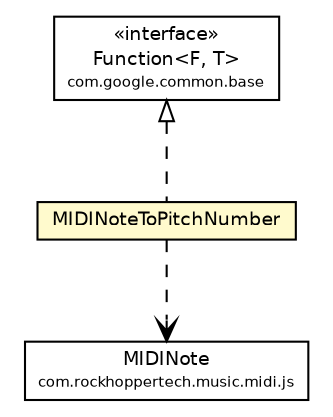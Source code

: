 #!/usr/local/bin/dot
#
# Class diagram 
# Generated by UMLGraph version R5_6-24-gf6e263 (http://www.umlgraph.org/)
#

digraph G {
	edge [fontname="Helvetica",fontsize=10,labelfontname="Helvetica",labelfontsize=10];
	node [fontname="Helvetica",fontsize=10,shape=plaintext];
	nodesep=0.25;
	ranksep=0.5;
	// com.rockhoppertech.music.midi.js.MIDINote
	c5709 [label=<<table title="com.rockhoppertech.music.midi.js.MIDINote" border="0" cellborder="1" cellspacing="0" cellpadding="2" port="p" href="../MIDINote.html">
		<tr><td><table border="0" cellspacing="0" cellpadding="1">
<tr><td align="center" balign="center"> MIDINote </td></tr>
<tr><td align="center" balign="center"><font point-size="7.0"> com.rockhoppertech.music.midi.js </font></td></tr>
		</table></td></tr>
		</table>>, URL="../MIDINote.html", fontname="Helvetica", fontcolor="black", fontsize=9.0];
	// com.rockhoppertech.music.midi.js.function.MIDINoteToPitchNumber
	c5720 [label=<<table title="com.rockhoppertech.music.midi.js.function.MIDINoteToPitchNumber" border="0" cellborder="1" cellspacing="0" cellpadding="2" port="p" bgcolor="lemonChiffon" href="./MIDINoteToPitchNumber.html">
		<tr><td><table border="0" cellspacing="0" cellpadding="1">
<tr><td align="center" balign="center"> MIDINoteToPitchNumber </td></tr>
		</table></td></tr>
		</table>>, URL="./MIDINoteToPitchNumber.html", fontname="Helvetica", fontcolor="black", fontsize=9.0];
	//com.rockhoppertech.music.midi.js.function.MIDINoteToPitchNumber implements com.google.common.base.Function<F, T>
	c5767:p -> c5720:p [dir=back,arrowtail=empty,style=dashed];
	// com.rockhoppertech.music.midi.js.function.MIDINoteToPitchNumber DEPEND com.rockhoppertech.music.midi.js.MIDINote
	c5720:p -> c5709:p [taillabel="", label="", headlabel="", fontname="Helvetica", fontcolor="black", fontsize=10.0, color="black", arrowhead=open, style=dashed];
	// com.google.common.base.Function<F, T>
	c5767 [label=<<table title="com.google.common.base.Function" border="0" cellborder="1" cellspacing="0" cellpadding="2" port="p" href="http://docs.guava-libraries.googlecode.com/git/javadoc/com/google/common/base/Function.html">
		<tr><td><table border="0" cellspacing="0" cellpadding="1">
<tr><td align="center" balign="center"> &#171;interface&#187; </td></tr>
<tr><td align="center" balign="center"> Function&lt;F, T&gt; </td></tr>
<tr><td align="center" balign="center"><font point-size="7.0"> com.google.common.base </font></td></tr>
		</table></td></tr>
		</table>>, URL="http://docs.guava-libraries.googlecode.com/git/javadoc/com/google/common/base/Function.html", fontname="Helvetica", fontcolor="black", fontsize=9.0];
}

